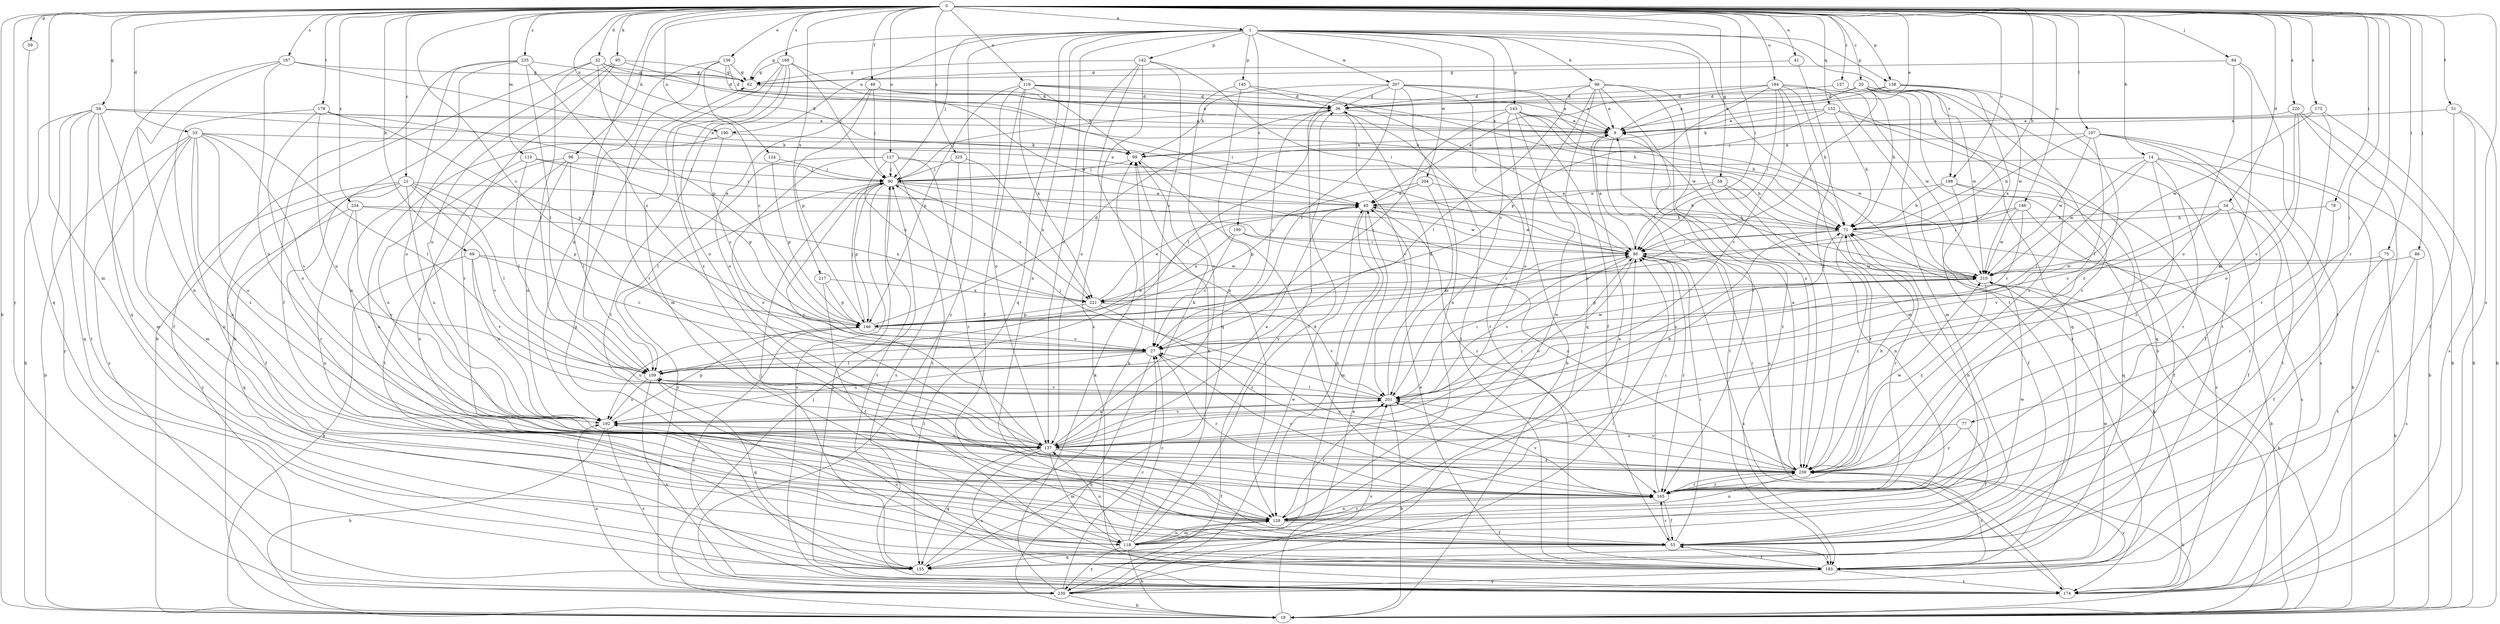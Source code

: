 strict digraph  {
0;
1;
9;
14;
18;
20;
21;
27;
32;
33;
34;
36;
41;
45;
49;
51;
53;
54;
58;
59;
62;
69;
71;
75;
77;
78;
80;
84;
86;
90;
95;
96;
98;
99;
107;
109;
110;
118;
119;
124;
127;
128;
136;
137;
138;
142;
143;
145;
146;
152;
155;
157;
165;
166;
167;
173;
174;
178;
183;
184;
186;
190;
192;
198;
199;
201;
204;
207;
210;
217;
220;
221;
225;
230;
234;
235;
239;
0 -> 1  [label=a];
0 -> 9  [label=a];
0 -> 14  [label=b];
0 -> 18  [label=b];
0 -> 20  [label=c];
0 -> 21  [label=c];
0 -> 27  [label=c];
0 -> 32  [label=d];
0 -> 33  [label=d];
0 -> 34  [label=d];
0 -> 41  [label=e];
0 -> 49  [label=f];
0 -> 51  [label=f];
0 -> 54  [label=g];
0 -> 58  [label=g];
0 -> 59  [label=g];
0 -> 69  [label=h];
0 -> 71  [label=h];
0 -> 75  [label=i];
0 -> 77  [label=i];
0 -> 78  [label=i];
0 -> 80  [label=i];
0 -> 84  [label=j];
0 -> 86  [label=j];
0 -> 95  [label=k];
0 -> 96  [label=k];
0 -> 107  [label=l];
0 -> 109  [label=l];
0 -> 110  [label=m];
0 -> 118  [label=m];
0 -> 119  [label=n];
0 -> 124  [label=n];
0 -> 127  [label=n];
0 -> 136  [label=o];
0 -> 138  [label=p];
0 -> 152  [label=q];
0 -> 157  [label=r];
0 -> 165  [label=r];
0 -> 166  [label=s];
0 -> 167  [label=s];
0 -> 173  [label=s];
0 -> 174  [label=s];
0 -> 178  [label=t];
0 -> 184  [label=u];
0 -> 186  [label=u];
0 -> 190  [label=u];
0 -> 198  [label=v];
0 -> 217  [label=x];
0 -> 220  [label=x];
0 -> 225  [label=y];
0 -> 230  [label=y];
0 -> 234  [label=z];
0 -> 235  [label=z];
1 -> 62  [label=g];
1 -> 90  [label=j];
1 -> 98  [label=k];
1 -> 128  [label=n];
1 -> 137  [label=o];
1 -> 138  [label=p];
1 -> 142  [label=p];
1 -> 143  [label=p];
1 -> 145  [label=p];
1 -> 155  [label=q];
1 -> 183  [label=t];
1 -> 190  [label=u];
1 -> 198  [label=v];
1 -> 199  [label=v];
1 -> 201  [label=v];
1 -> 204  [label=w];
1 -> 207  [label=w];
1 -> 230  [label=y];
1 -> 239  [label=z];
9 -> 99  [label=k];
9 -> 183  [label=t];
14 -> 18  [label=b];
14 -> 90  [label=j];
14 -> 109  [label=l];
14 -> 165  [label=r];
14 -> 183  [label=t];
14 -> 210  [label=w];
14 -> 239  [label=z];
18 -> 45  [label=e];
18 -> 90  [label=j];
20 -> 9  [label=a];
20 -> 18  [label=b];
20 -> 36  [label=d];
20 -> 80  [label=i];
20 -> 118  [label=m];
20 -> 155  [label=q];
20 -> 165  [label=r];
20 -> 183  [label=t];
20 -> 210  [label=w];
21 -> 45  [label=e];
21 -> 53  [label=f];
21 -> 109  [label=l];
21 -> 146  [label=p];
21 -> 165  [label=r];
21 -> 192  [label=u];
21 -> 201  [label=v];
21 -> 230  [label=y];
27 -> 18  [label=b];
27 -> 109  [label=l];
27 -> 165  [label=r];
27 -> 192  [label=u];
27 -> 210  [label=w];
32 -> 18  [label=b];
32 -> 36  [label=d];
32 -> 62  [label=g];
32 -> 99  [label=k];
32 -> 109  [label=l];
32 -> 146  [label=p];
33 -> 18  [label=b];
33 -> 99  [label=k];
33 -> 109  [label=l];
33 -> 118  [label=m];
33 -> 128  [label=n];
33 -> 137  [label=o];
33 -> 174  [label=s];
33 -> 201  [label=v];
33 -> 239  [label=z];
34 -> 27  [label=c];
34 -> 53  [label=f];
34 -> 71  [label=h];
34 -> 174  [label=s];
34 -> 201  [label=v];
36 -> 9  [label=a];
36 -> 27  [label=c];
36 -> 109  [label=l];
36 -> 183  [label=t];
36 -> 201  [label=v];
41 -> 62  [label=g];
41 -> 239  [label=z];
45 -> 71  [label=h];
45 -> 118  [label=m];
45 -> 128  [label=n];
45 -> 165  [label=r];
49 -> 9  [label=a];
49 -> 36  [label=d];
49 -> 90  [label=j];
49 -> 137  [label=o];
49 -> 146  [label=p];
51 -> 9  [label=a];
51 -> 18  [label=b];
51 -> 53  [label=f];
51 -> 174  [label=s];
53 -> 80  [label=i];
53 -> 155  [label=q];
53 -> 165  [label=r];
53 -> 183  [label=t];
54 -> 9  [label=a];
54 -> 18  [label=b];
54 -> 45  [label=e];
54 -> 53  [label=f];
54 -> 118  [label=m];
54 -> 155  [label=q];
54 -> 183  [label=t];
54 -> 230  [label=y];
58 -> 45  [label=e];
58 -> 80  [label=i];
58 -> 128  [label=n];
58 -> 165  [label=r];
59 -> 155  [label=q];
62 -> 36  [label=d];
69 -> 18  [label=b];
69 -> 27  [label=c];
69 -> 192  [label=u];
69 -> 201  [label=v];
69 -> 210  [label=w];
71 -> 18  [label=b];
71 -> 80  [label=i];
71 -> 146  [label=p];
71 -> 165  [label=r];
71 -> 192  [label=u];
71 -> 239  [label=z];
75 -> 18  [label=b];
75 -> 53  [label=f];
75 -> 210  [label=w];
77 -> 53  [label=f];
77 -> 137  [label=o];
77 -> 239  [label=z];
78 -> 71  [label=h];
78 -> 165  [label=r];
80 -> 9  [label=a];
80 -> 45  [label=e];
80 -> 137  [label=o];
80 -> 165  [label=r];
80 -> 174  [label=s];
80 -> 201  [label=v];
80 -> 210  [label=w];
84 -> 62  [label=g];
84 -> 137  [label=o];
84 -> 183  [label=t];
84 -> 239  [label=z];
86 -> 174  [label=s];
86 -> 183  [label=t];
86 -> 210  [label=w];
90 -> 45  [label=e];
90 -> 146  [label=p];
90 -> 174  [label=s];
90 -> 183  [label=t];
90 -> 210  [label=w];
90 -> 221  [label=x];
90 -> 230  [label=y];
95 -> 62  [label=g];
95 -> 71  [label=h];
95 -> 137  [label=o];
95 -> 165  [label=r];
95 -> 192  [label=u];
96 -> 90  [label=j];
96 -> 109  [label=l];
96 -> 128  [label=n];
96 -> 183  [label=t];
96 -> 192  [label=u];
98 -> 9  [label=a];
98 -> 36  [label=d];
98 -> 109  [label=l];
98 -> 137  [label=o];
98 -> 155  [label=q];
98 -> 165  [label=r];
98 -> 183  [label=t];
98 -> 239  [label=z];
99 -> 90  [label=j];
99 -> 165  [label=r];
107 -> 18  [label=b];
107 -> 53  [label=f];
107 -> 71  [label=h];
107 -> 99  [label=k];
107 -> 109  [label=l];
107 -> 174  [label=s];
107 -> 210  [label=w];
109 -> 45  [label=e];
109 -> 155  [label=q];
109 -> 174  [label=s];
109 -> 192  [label=u];
109 -> 201  [label=v];
110 -> 90  [label=j];
110 -> 109  [label=l];
110 -> 137  [label=o];
110 -> 146  [label=p];
118 -> 9  [label=a];
118 -> 18  [label=b];
118 -> 27  [label=c];
118 -> 36  [label=d];
118 -> 80  [label=i];
118 -> 99  [label=k];
118 -> 128  [label=n];
118 -> 137  [label=o];
118 -> 192  [label=u];
118 -> 230  [label=y];
119 -> 9  [label=a];
119 -> 36  [label=d];
119 -> 53  [label=f];
119 -> 71  [label=h];
119 -> 99  [label=k];
119 -> 137  [label=o];
119 -> 146  [label=p];
119 -> 221  [label=x];
124 -> 90  [label=j];
124 -> 146  [label=p];
127 -> 71  [label=h];
127 -> 90  [label=j];
127 -> 109  [label=l];
127 -> 137  [label=o];
127 -> 165  [label=r];
127 -> 183  [label=t];
127 -> 221  [label=x];
128 -> 53  [label=f];
128 -> 71  [label=h];
128 -> 118  [label=m];
128 -> 165  [label=r];
128 -> 201  [label=v];
128 -> 210  [label=w];
136 -> 27  [label=c];
136 -> 36  [label=d];
136 -> 62  [label=g];
136 -> 80  [label=i];
136 -> 165  [label=r];
136 -> 192  [label=u];
137 -> 45  [label=e];
137 -> 53  [label=f];
137 -> 71  [label=h];
137 -> 80  [label=i];
137 -> 90  [label=j];
137 -> 99  [label=k];
137 -> 118  [label=m];
137 -> 155  [label=q];
137 -> 174  [label=s];
137 -> 239  [label=z];
138 -> 9  [label=a];
138 -> 36  [label=d];
138 -> 210  [label=w];
138 -> 221  [label=x];
138 -> 239  [label=z];
142 -> 27  [label=c];
142 -> 62  [label=g];
142 -> 80  [label=i];
142 -> 128  [label=n];
142 -> 137  [label=o];
142 -> 174  [label=s];
143 -> 9  [label=a];
143 -> 18  [label=b];
143 -> 27  [label=c];
143 -> 53  [label=f];
143 -> 71  [label=h];
143 -> 90  [label=j];
143 -> 128  [label=n];
143 -> 210  [label=w];
145 -> 36  [label=d];
145 -> 80  [label=i];
145 -> 137  [label=o];
145 -> 155  [label=q];
146 -> 27  [label=c];
146 -> 36  [label=d];
146 -> 80  [label=i];
146 -> 90  [label=j];
146 -> 174  [label=s];
146 -> 192  [label=u];
152 -> 9  [label=a];
152 -> 71  [label=h];
152 -> 90  [label=j];
152 -> 99  [label=k];
152 -> 155  [label=q];
152 -> 239  [label=z];
155 -> 62  [label=g];
155 -> 90  [label=j];
155 -> 99  [label=k];
157 -> 36  [label=d];
157 -> 71  [label=h];
165 -> 27  [label=c];
165 -> 53  [label=f];
165 -> 80  [label=i];
165 -> 128  [label=n];
165 -> 201  [label=v];
165 -> 239  [label=z];
166 -> 62  [label=g];
166 -> 90  [label=j];
166 -> 118  [label=m];
166 -> 137  [label=o];
166 -> 183  [label=t];
166 -> 210  [label=w];
166 -> 239  [label=z];
167 -> 45  [label=e];
167 -> 62  [label=g];
167 -> 128  [label=n];
167 -> 137  [label=o];
167 -> 155  [label=q];
173 -> 9  [label=a];
173 -> 18  [label=b];
173 -> 165  [label=r];
173 -> 210  [label=w];
174 -> 9  [label=a];
174 -> 71  [label=h];
174 -> 90  [label=j];
178 -> 9  [label=a];
178 -> 80  [label=i];
178 -> 128  [label=n];
178 -> 137  [label=o];
178 -> 146  [label=p];
178 -> 192  [label=u];
183 -> 45  [label=e];
183 -> 53  [label=f];
183 -> 174  [label=s];
183 -> 210  [label=w];
183 -> 230  [label=y];
183 -> 239  [label=z];
184 -> 36  [label=d];
184 -> 45  [label=e];
184 -> 71  [label=h];
184 -> 80  [label=i];
184 -> 118  [label=m];
184 -> 146  [label=p];
184 -> 174  [label=s];
184 -> 201  [label=v];
184 -> 210  [label=w];
186 -> 27  [label=c];
186 -> 53  [label=f];
186 -> 71  [label=h];
186 -> 80  [label=i];
186 -> 210  [label=w];
190 -> 27  [label=c];
190 -> 99  [label=k];
190 -> 128  [label=n];
192 -> 18  [label=b];
192 -> 137  [label=o];
192 -> 146  [label=p];
192 -> 174  [label=s];
192 -> 201  [label=v];
198 -> 45  [label=e];
198 -> 53  [label=f];
198 -> 71  [label=h];
198 -> 155  [label=q];
198 -> 174  [label=s];
199 -> 27  [label=c];
199 -> 80  [label=i];
199 -> 221  [label=x];
199 -> 239  [label=z];
201 -> 18  [label=b];
201 -> 36  [label=d];
201 -> 80  [label=i];
201 -> 90  [label=j];
201 -> 109  [label=l];
201 -> 192  [label=u];
204 -> 45  [label=e];
204 -> 71  [label=h];
204 -> 146  [label=p];
204 -> 201  [label=v];
207 -> 9  [label=a];
207 -> 27  [label=c];
207 -> 36  [label=d];
207 -> 99  [label=k];
207 -> 128  [label=n];
207 -> 183  [label=t];
207 -> 210  [label=w];
207 -> 230  [label=y];
210 -> 18  [label=b];
210 -> 146  [label=p];
210 -> 221  [label=x];
210 -> 239  [label=z];
217 -> 53  [label=f];
217 -> 146  [label=p];
217 -> 221  [label=x];
220 -> 9  [label=a];
220 -> 18  [label=b];
220 -> 137  [label=o];
220 -> 174  [label=s];
220 -> 201  [label=v];
221 -> 45  [label=e];
221 -> 80  [label=i];
221 -> 146  [label=p];
221 -> 201  [label=v];
221 -> 239  [label=z];
225 -> 90  [label=j];
225 -> 174  [label=s];
225 -> 221  [label=x];
230 -> 18  [label=b];
230 -> 27  [label=c];
230 -> 45  [label=e];
230 -> 80  [label=i];
230 -> 99  [label=k];
230 -> 192  [label=u];
230 -> 201  [label=v];
234 -> 71  [label=h];
234 -> 128  [label=n];
234 -> 155  [label=q];
234 -> 192  [label=u];
234 -> 221  [label=x];
235 -> 18  [label=b];
235 -> 27  [label=c];
235 -> 53  [label=f];
235 -> 62  [label=g];
235 -> 109  [label=l];
235 -> 128  [label=n];
239 -> 9  [label=a];
239 -> 18  [label=b];
239 -> 27  [label=c];
239 -> 71  [label=h];
239 -> 80  [label=i];
239 -> 109  [label=l];
239 -> 128  [label=n];
239 -> 165  [label=r];
239 -> 201  [label=v];
239 -> 210  [label=w];
239 -> 230  [label=y];
}
